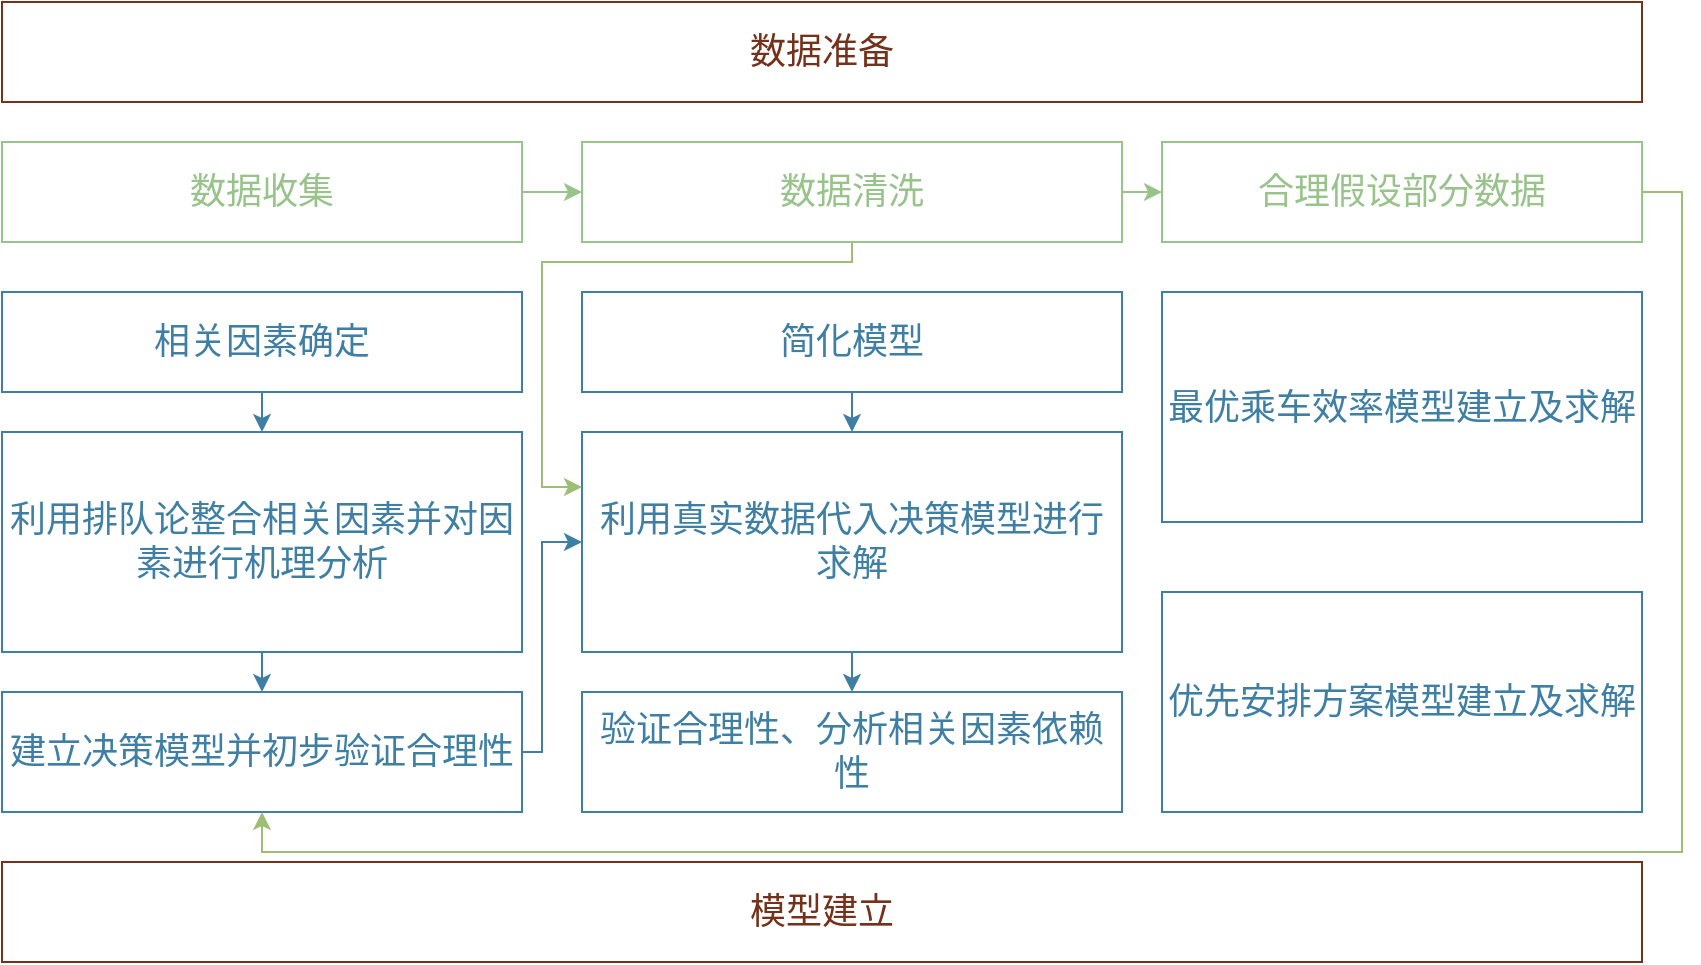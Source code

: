 <mxfile version="15.0.3" type="github">
  <diagram id="gQd6fM0s0DwRisNx_Sx2" name="Page-1">
    <mxGraphModel dx="1230" dy="979" grid="1" gridSize="10" guides="1" tooltips="1" connect="1" arrows="1" fold="1" page="0" pageScale="1" pageWidth="827" pageHeight="1169" math="1" shadow="0">
      <root>
        <mxCell id="0" />
        <mxCell id="1" parent="0" />
        <mxCell id="a3dDYCwI_e-lyj42jEB_-10" value="&lt;font color=&quot;#74321a&quot; style=&quot;font-size: 18px&quot;&gt;模型建立&lt;/font&gt;" style="rounded=0;whiteSpace=wrap;html=1;fillColor=#FFFFFF;strokeColor=#74321A;" parent="1" vertex="1">
          <mxGeometry y="340" width="820" height="50" as="geometry" />
        </mxCell>
        <mxCell id="9P2CWl6E-dhnrMSSyKwT-6" style="edgeStyle=orthogonalEdgeStyle;rounded=0;orthogonalLoop=1;jettySize=auto;html=1;exitX=0.5;exitY=1;exitDx=0;exitDy=0;entryX=0.5;entryY=0;entryDx=0;entryDy=0;strokeColor=#3E7FA3;" parent="1" source="a3dDYCwI_e-lyj42jEB_-14" target="a3dDYCwI_e-lyj42jEB_-18" edge="1">
          <mxGeometry relative="1" as="geometry" />
        </mxCell>
        <mxCell id="a3dDYCwI_e-lyj42jEB_-14" value="&lt;font style=&quot;font-size: 18px&quot; color=&quot;#3e7fa3&quot;&gt;相关因素确定&lt;/font&gt;" style="rounded=0;whiteSpace=wrap;html=1;strokeColor=#3E7FA3;" parent="1" vertex="1">
          <mxGeometry y="55" width="260" height="50" as="geometry" />
        </mxCell>
        <mxCell id="9P2CWl6E-dhnrMSSyKwT-9" style="edgeStyle=orthogonalEdgeStyle;rounded=0;orthogonalLoop=1;jettySize=auto;html=1;exitX=0.5;exitY=1;exitDx=0;exitDy=0;entryX=0.5;entryY=0;entryDx=0;entryDy=0;strokeColor=#3E7FA3;" parent="1" source="a3dDYCwI_e-lyj42jEB_-15" target="a3dDYCwI_e-lyj42jEB_-20" edge="1">
          <mxGeometry relative="1" as="geometry" />
        </mxCell>
        <mxCell id="a3dDYCwI_e-lyj42jEB_-15" value="&lt;span style=&quot;color: rgb(62 , 127 , 163) ; font-family: &amp;#34;helvetica&amp;#34; ; font-size: 18px ; font-style: normal ; font-weight: 400 ; letter-spacing: normal ; text-align: center ; text-indent: 0px ; text-transform: none ; word-spacing: 0px ; background-color: rgb(255 , 255 , 255) ; display: inline ; float: none&quot;&gt;简化模型&lt;/span&gt;" style="rounded=0;whiteSpace=wrap;html=1;strokeColor=#3E7FA3;" parent="1" vertex="1">
          <mxGeometry x="290" y="55" width="270" height="50" as="geometry" />
        </mxCell>
        <mxCell id="a3dDYCwI_e-lyj42jEB_-16" value="&lt;span style=&quot;color: rgb(62 , 127 , 163) ; font-family: &amp;#34;helvetica&amp;#34; ; font-size: 18px ; font-style: normal ; font-weight: 400 ; letter-spacing: normal ; text-align: center ; text-indent: 0px ; text-transform: none ; word-spacing: 0px ; background-color: rgb(255 , 255 , 255) ; display: inline ; float: none&quot;&gt;最优乘车效率模型建立及求解&lt;/span&gt;" style="rounded=0;whiteSpace=wrap;html=1;strokeColor=#3E7FA3;" parent="1" vertex="1">
          <mxGeometry x="580" y="55" width="240" height="115" as="geometry" />
        </mxCell>
        <mxCell id="9P2CWl6E-dhnrMSSyKwT-7" style="edgeStyle=orthogonalEdgeStyle;rounded=0;orthogonalLoop=1;jettySize=auto;html=1;exitX=0.5;exitY=1;exitDx=0;exitDy=0;entryX=0.5;entryY=0;entryDx=0;entryDy=0;strokeColor=#3E7FA3;" parent="1" source="a3dDYCwI_e-lyj42jEB_-18" target="a3dDYCwI_e-lyj42jEB_-19" edge="1">
          <mxGeometry relative="1" as="geometry" />
        </mxCell>
        <mxCell id="a3dDYCwI_e-lyj42jEB_-18" value="&lt;span style=&quot;color: rgb(62 , 127 , 163) ; font-family: &amp;#34;helvetica&amp;#34; ; font-size: 18px ; font-style: normal ; font-weight: 400 ; letter-spacing: normal ; text-align: center ; text-indent: 0px ; text-transform: none ; word-spacing: 0px ; background-color: rgb(255 , 255 , 255) ; display: inline ; float: none&quot;&gt;利用排队论整合相关因素并对因素进行机理分析&lt;/span&gt;" style="rounded=0;whiteSpace=wrap;html=1;strokeColor=#3E7FA3;" parent="1" vertex="1">
          <mxGeometry y="125" width="260" height="110" as="geometry" />
        </mxCell>
        <mxCell id="UvhaBTMDhB06iQAsD7Xj-23" style="edgeStyle=orthogonalEdgeStyle;rounded=0;orthogonalLoop=1;jettySize=auto;html=1;exitX=1;exitY=0.5;exitDx=0;exitDy=0;entryX=0;entryY=0.5;entryDx=0;entryDy=0;strokeColor=#3E7FA3;fillColor=#3E7FA3;" edge="1" parent="1" source="a3dDYCwI_e-lyj42jEB_-19" target="a3dDYCwI_e-lyj42jEB_-20">
          <mxGeometry relative="1" as="geometry">
            <Array as="points">
              <mxPoint x="270" y="285" />
              <mxPoint x="270" y="180" />
            </Array>
          </mxGeometry>
        </mxCell>
        <mxCell id="a3dDYCwI_e-lyj42jEB_-19" value="&lt;span style=&quot;color: rgb(62 , 127 , 163) ; font-size: 18px&quot;&gt;建立决策模型并初步验证合理性&lt;/span&gt;" style="rounded=0;whiteSpace=wrap;html=1;strokeColor=#3E7FA3;" parent="1" vertex="1">
          <mxGeometry y="255" width="260" height="60" as="geometry" />
        </mxCell>
        <mxCell id="9P2CWl6E-dhnrMSSyKwT-10" style="edgeStyle=orthogonalEdgeStyle;rounded=0;orthogonalLoop=1;jettySize=auto;html=1;exitX=0.5;exitY=1;exitDx=0;exitDy=0;entryX=0.5;entryY=0;entryDx=0;entryDy=0;strokeColor=#3E7FA3;" parent="1" source="a3dDYCwI_e-lyj42jEB_-20" target="a3dDYCwI_e-lyj42jEB_-21" edge="1">
          <mxGeometry relative="1" as="geometry" />
        </mxCell>
        <mxCell id="a3dDYCwI_e-lyj42jEB_-20" value="&lt;span style=&quot;color: rgb(62 , 127 , 163) ; font-size: 18px&quot;&gt;利用真实数据代入决策模型进行求解&lt;/span&gt;" style="rounded=0;whiteSpace=wrap;html=1;strokeColor=#3E7FA3;" parent="1" vertex="1">
          <mxGeometry x="290" y="125" width="270" height="110" as="geometry" />
        </mxCell>
        <mxCell id="a3dDYCwI_e-lyj42jEB_-21" value="&lt;span style=&quot;color: rgb(62 , 127 , 163) ; font-size: 18px&quot;&gt;验证合理性、分析相关因素依赖性&lt;/span&gt;" style="rounded=0;whiteSpace=wrap;html=1;strokeColor=#3E7FA3;" parent="1" vertex="1">
          <mxGeometry x="290" y="255" width="270" height="60" as="geometry" />
        </mxCell>
        <mxCell id="a3dDYCwI_e-lyj42jEB_-22" value="&lt;span style=&quot;color: rgb(62 , 127 , 163) ; font-family: &amp;#34;helvetica&amp;#34; ; font-size: 18px&quot;&gt;优先安排方案模型建立及求解&lt;/span&gt;" style="rounded=0;whiteSpace=wrap;html=1;strokeColor=#3E7FA3;" parent="1" vertex="1">
          <mxGeometry x="580" y="205" width="240" height="110" as="geometry" />
        </mxCell>
        <mxCell id="UvhaBTMDhB06iQAsD7Xj-7" value="&lt;font color=&quot;#74321a&quot;&gt;&lt;span style=&quot;font-size: 18px&quot;&gt;数据准备&lt;/span&gt;&lt;/font&gt;" style="rounded=0;whiteSpace=wrap;html=1;strokeColor=#74321A;" vertex="1" parent="1">
          <mxGeometry y="-90" width="820" height="50" as="geometry" />
        </mxCell>
        <mxCell id="UvhaBTMDhB06iQAsD7Xj-8" style="edgeStyle=orthogonalEdgeStyle;rounded=0;orthogonalLoop=1;jettySize=auto;html=1;exitX=1;exitY=0.5;exitDx=0;exitDy=0;entryX=0;entryY=0.5;entryDx=0;entryDy=0;strokeColor=#98C38B;" edge="1" parent="1" source="UvhaBTMDhB06iQAsD7Xj-9" target="UvhaBTMDhB06iQAsD7Xj-11">
          <mxGeometry relative="1" as="geometry" />
        </mxCell>
        <mxCell id="UvhaBTMDhB06iQAsD7Xj-9" value="&lt;font color=&quot;#98c38b&quot;&gt;&lt;span style=&quot;font-size: 18px&quot;&gt;数据收集&lt;/span&gt;&lt;/font&gt;" style="rounded=0;whiteSpace=wrap;html=1;strokeColor=#98C38B;" vertex="1" parent="1">
          <mxGeometry y="-20" width="260" height="50" as="geometry" />
        </mxCell>
        <mxCell id="UvhaBTMDhB06iQAsD7Xj-10" style="edgeStyle=orthogonalEdgeStyle;rounded=0;orthogonalLoop=1;jettySize=auto;html=1;exitX=1;exitY=0.5;exitDx=0;exitDy=0;entryX=0;entryY=0.5;entryDx=0;entryDy=0;strokeColor=#98C38B;" edge="1" parent="1" source="UvhaBTMDhB06iQAsD7Xj-11" target="UvhaBTMDhB06iQAsD7Xj-12">
          <mxGeometry relative="1" as="geometry" />
        </mxCell>
        <mxCell id="UvhaBTMDhB06iQAsD7Xj-21" style="edgeStyle=orthogonalEdgeStyle;rounded=0;orthogonalLoop=1;jettySize=auto;html=1;exitX=0.5;exitY=1;exitDx=0;exitDy=0;entryX=0;entryY=0.25;entryDx=0;entryDy=0;strokeColor=#9EBD75;fillColor=#3E7FA3;" edge="1" parent="1" source="UvhaBTMDhB06iQAsD7Xj-11" target="a3dDYCwI_e-lyj42jEB_-20">
          <mxGeometry relative="1" as="geometry">
            <Array as="points">
              <mxPoint x="425" y="40" />
              <mxPoint x="270" y="40" />
              <mxPoint x="270" y="153" />
            </Array>
          </mxGeometry>
        </mxCell>
        <mxCell id="UvhaBTMDhB06iQAsD7Xj-11" value="&lt;span style=&quot;color: rgb(152 , 195 , 139) ; font-size: 18px&quot;&gt;数据清洗&lt;/span&gt;" style="rounded=0;whiteSpace=wrap;html=1;strokeColor=#98C38B;" vertex="1" parent="1">
          <mxGeometry x="290" y="-20" width="270" height="50" as="geometry" />
        </mxCell>
        <mxCell id="UvhaBTMDhB06iQAsD7Xj-18" style="edgeStyle=orthogonalEdgeStyle;rounded=0;orthogonalLoop=1;jettySize=auto;html=1;exitX=1;exitY=0.5;exitDx=0;exitDy=0;entryX=0.5;entryY=1;entryDx=0;entryDy=0;strokeColor=#9EBD75;" edge="1" parent="1" source="UvhaBTMDhB06iQAsD7Xj-12" target="a3dDYCwI_e-lyj42jEB_-19">
          <mxGeometry relative="1" as="geometry" />
        </mxCell>
        <mxCell id="UvhaBTMDhB06iQAsD7Xj-12" value="&lt;span style=&quot;color: rgb(152 , 195 , 139) ; font-size: 18px&quot;&gt;合理假设部分数据&lt;/span&gt;" style="rounded=0;whiteSpace=wrap;html=1;strokeColor=#98C38B;" vertex="1" parent="1">
          <mxGeometry x="580" y="-20" width="240" height="50" as="geometry" />
        </mxCell>
      </root>
    </mxGraphModel>
  </diagram>
</mxfile>
